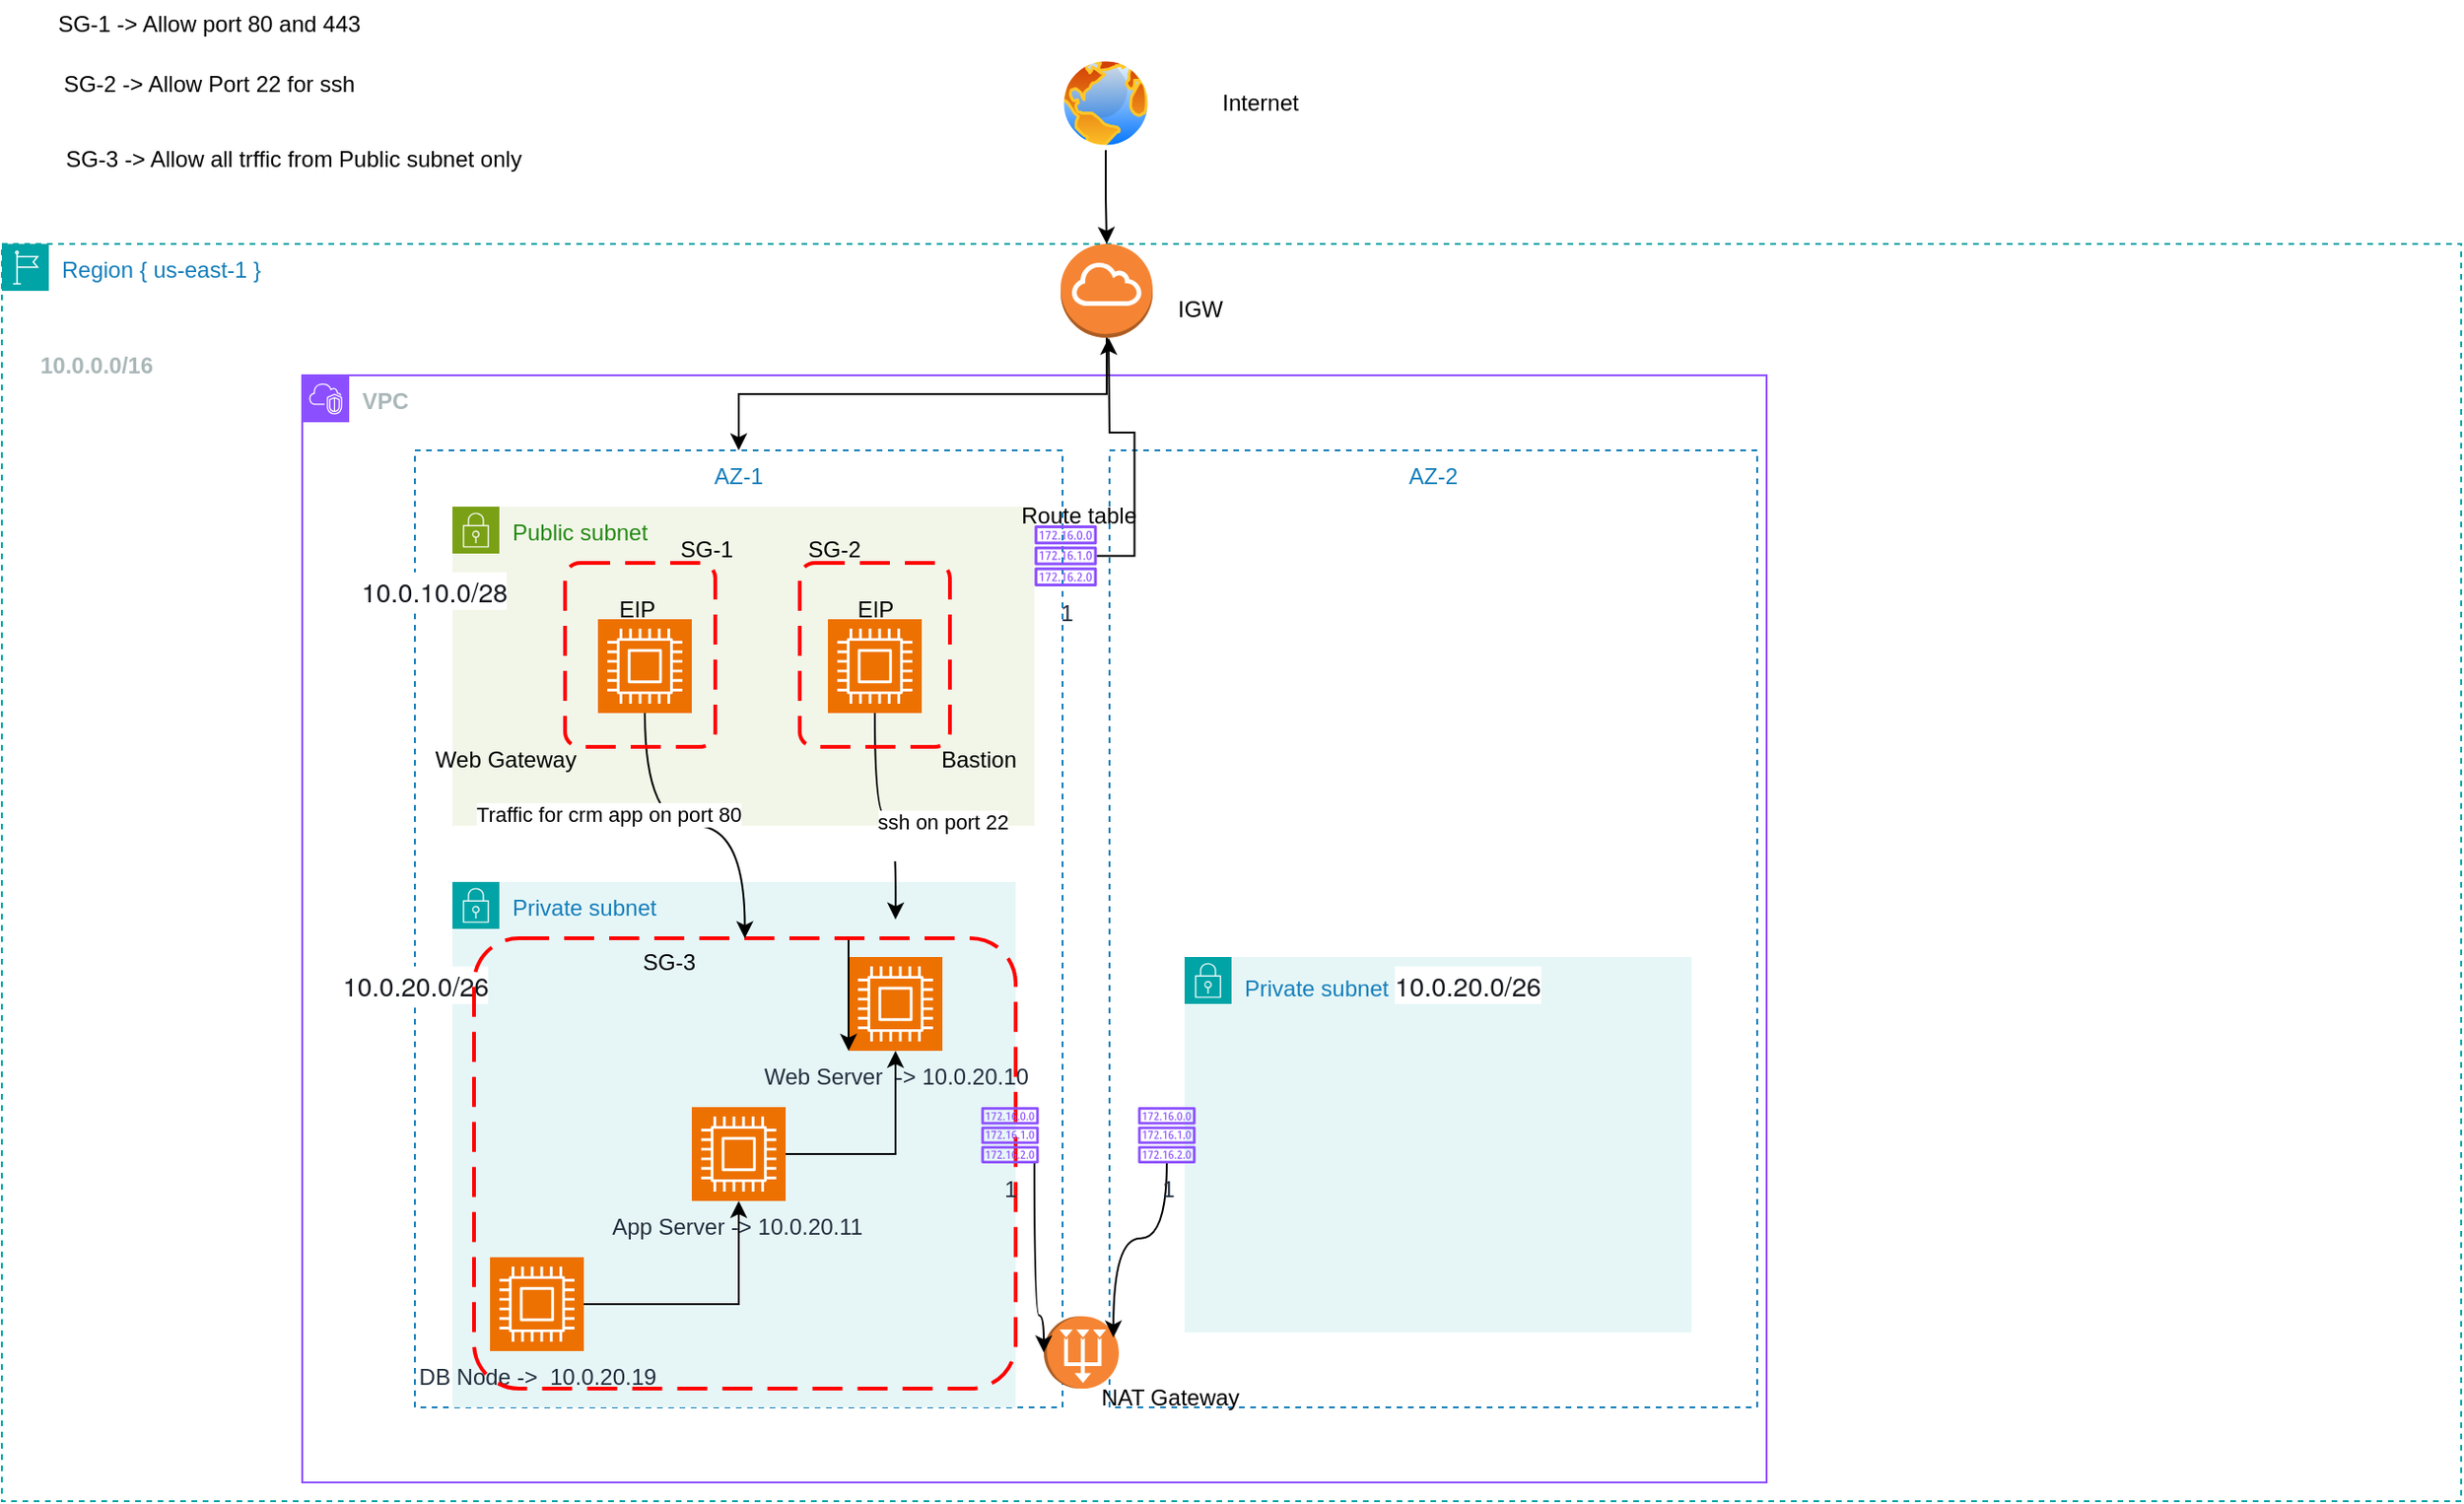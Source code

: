 <mxfile version="24.8.0">
  <diagram name="Page-1" id="Cl1WmJLPFBff25IzJJWr">
    <mxGraphModel dx="2359" dy="826" grid="1" gridSize="10" guides="1" tooltips="1" connect="1" arrows="1" fold="1" page="1" pageScale="1" pageWidth="850" pageHeight="1100" background="none" math="0" shadow="0">
      <root>
        <mxCell id="0" />
        <mxCell id="1" parent="0" />
        <mxCell id="SpBI8ABdYv--0wxfg7AP-1" value="Region { us-east-1 }" style="points=[[0,0],[0.25,0],[0.5,0],[0.75,0],[1,0],[1,0.25],[1,0.5],[1,0.75],[1,1],[0.75,1],[0.5,1],[0.25,1],[0,1],[0,0.75],[0,0.5],[0,0.25]];outlineConnect=0;gradientColor=none;html=1;whiteSpace=wrap;fontSize=12;fontStyle=0;container=1;pointerEvents=0;collapsible=0;recursiveResize=0;shape=mxgraph.aws4.group;grIcon=mxgraph.aws4.group_region;strokeColor=#00A4A6;fillColor=none;verticalAlign=top;align=left;spacingLeft=30;fontColor=#147EBA;dashed=1;" parent="1" vertex="1">
          <mxGeometry x="-450" y="140" width="1310" height="670" as="geometry" />
        </mxCell>
        <mxCell id="zZo7VUDGLUCH1-RVHaSP-5" value="AZ-1" style="fillColor=none;strokeColor=#147EBA;dashed=1;verticalAlign=top;fontStyle=0;fontColor=#147EBA;whiteSpace=wrap;html=1;movable=1;resizable=1;rotatable=1;deletable=1;editable=1;locked=0;connectable=1;" parent="SpBI8ABdYv--0wxfg7AP-1" vertex="1">
          <mxGeometry x="220" y="110" width="345" height="510" as="geometry" />
        </mxCell>
        <mxCell id="zZo7VUDGLUCH1-RVHaSP-1" value="&lt;b&gt;VPC&lt;/b&gt;" style="points=[[0,0],[0.25,0],[0.5,0],[0.75,0],[1,0],[1,0.25],[1,0.5],[1,0.75],[1,1],[0.75,1],[0.5,1],[0.25,1],[0,1],[0,0.75],[0,0.5],[0,0.25]];outlineConnect=0;gradientColor=none;html=1;whiteSpace=wrap;fontSize=12;fontStyle=0;container=0;pointerEvents=0;collapsible=0;recursiveResize=0;shape=mxgraph.aws4.group;grIcon=mxgraph.aws4.group_vpc2;strokeColor=#8C4FFF;fillColor=none;verticalAlign=top;align=left;spacingLeft=30;fontColor=#AAB7B8;dashed=0;" parent="SpBI8ABdYv--0wxfg7AP-1" vertex="1">
          <mxGeometry x="160" y="70" width="780" height="590" as="geometry" />
        </mxCell>
        <mxCell id="zZo7VUDGLUCH1-RVHaSP-3" value="Public subnet&amp;nbsp;" style="points=[[0,0],[0.25,0],[0.5,0],[0.75,0],[1,0],[1,0.25],[1,0.5],[1,0.75],[1,1],[0.75,1],[0.5,1],[0.25,1],[0,1],[0,0.75],[0,0.5],[0,0.25]];outlineConnect=0;gradientColor=none;html=1;whiteSpace=wrap;fontSize=12;fontStyle=0;container=1;pointerEvents=0;collapsible=0;recursiveResize=0;shape=mxgraph.aws4.group;grIcon=mxgraph.aws4.group_security_group;grStroke=0;strokeColor=#7AA116;fillColor=#F2F6E8;verticalAlign=top;align=left;spacingLeft=30;fontColor=#248814;dashed=0;" parent="SpBI8ABdYv--0wxfg7AP-1" vertex="1">
          <mxGeometry x="240" y="140" width="310" height="170" as="geometry" />
        </mxCell>
        <mxCell id="zZo7VUDGLUCH1-RVHaSP-54" value="1" style="sketch=0;outlineConnect=0;fontColor=#232F3E;gradientColor=none;fillColor=#8C4FFF;strokeColor=none;dashed=0;verticalLabelPosition=bottom;verticalAlign=top;align=center;html=1;fontSize=12;fontStyle=0;aspect=fixed;pointerEvents=1;shape=mxgraph.aws4.route_table;" parent="zZo7VUDGLUCH1-RVHaSP-3" vertex="1">
          <mxGeometry x="310" y="10" width="33.37" height="32.51" as="geometry" />
        </mxCell>
        <mxCell id="zZo7VUDGLUCH1-RVHaSP-51" value="Bastion" style="text;html=1;align=center;verticalAlign=middle;resizable=0;points=[];autosize=1;strokeColor=none;fillColor=none;" parent="zZo7VUDGLUCH1-RVHaSP-3" vertex="1">
          <mxGeometry x="250" y="120" width="60" height="30" as="geometry" />
        </mxCell>
        <mxCell id="zZo7VUDGLUCH1-RVHaSP-14" value="AZ-2" style="fillColor=none;strokeColor=#147EBA;dashed=1;verticalAlign=top;fontStyle=0;fontColor=#147EBA;whiteSpace=wrap;html=1;" parent="SpBI8ABdYv--0wxfg7AP-1" vertex="1">
          <mxGeometry x="590" y="110" width="345" height="510" as="geometry" />
        </mxCell>
        <mxCell id="zZo7VUDGLUCH1-RVHaSP-18" value="Private subnet&amp;nbsp;&lt;span style=&quot;color: rgb(22, 25, 31); font-family: &amp;quot;Amazon Ember&amp;quot;, &amp;quot;Helvetica Neue&amp;quot;, Roboto, Arial, sans-serif; font-size: 14px; background-color: rgb(255, 255, 255);&quot;&gt;10.0.20.0/26&lt;/span&gt;" style="points=[[0,0],[0.25,0],[0.5,0],[0.75,0],[1,0],[1,0.25],[1,0.5],[1,0.75],[1,1],[0.75,1],[0.5,1],[0.25,1],[0,1],[0,0.75],[0,0.5],[0,0.25]];outlineConnect=0;gradientColor=none;html=1;whiteSpace=wrap;fontSize=12;fontStyle=0;container=1;pointerEvents=0;collapsible=0;recursiveResize=0;shape=mxgraph.aws4.group;grIcon=mxgraph.aws4.group_security_group;grStroke=0;strokeColor=#00A4A6;fillColor=#E6F6F7;verticalAlign=top;align=left;spacingLeft=30;fontColor=#147EBA;dashed=0;" parent="SpBI8ABdYv--0wxfg7AP-1" vertex="1">
          <mxGeometry x="630" y="380" width="270" height="200" as="geometry" />
        </mxCell>
        <mxCell id="zZo7VUDGLUCH1-RVHaSP-2" value="Private subnet" style="points=[[0,0],[0.25,0],[0.5,0],[0.75,0],[1,0],[1,0.25],[1,0.5],[1,0.75],[1,1],[0.75,1],[0.5,1],[0.25,1],[0,1],[0,0.75],[0,0.5],[0,0.25]];outlineConnect=0;gradientColor=none;html=1;whiteSpace=wrap;fontSize=12;fontStyle=0;container=0;pointerEvents=0;collapsible=0;recursiveResize=0;shape=mxgraph.aws4.group;grIcon=mxgraph.aws4.group_security_group;grStroke=0;strokeColor=#00A4A6;fillColor=#E6F6F7;verticalAlign=top;align=left;spacingLeft=30;fontColor=#147EBA;dashed=0;" parent="SpBI8ABdYv--0wxfg7AP-1" vertex="1">
          <mxGeometry x="240" y="340" width="300" height="280" as="geometry" />
        </mxCell>
        <mxCell id="zZo7VUDGLUCH1-RVHaSP-39" value="" style="edgeStyle=orthogonalEdgeStyle;rounded=0;orthogonalLoop=1;jettySize=auto;html=1;" parent="SpBI8ABdYv--0wxfg7AP-1" source="zZo7VUDGLUCH1-RVHaSP-35" target="zZo7VUDGLUCH1-RVHaSP-38" edge="1">
          <mxGeometry relative="1" as="geometry" />
        </mxCell>
        <mxCell id="zZo7VUDGLUCH1-RVHaSP-35" value="DB Node -&amp;gt;&amp;nbsp; 10.0.20.19" style="sketch=0;points=[[0,0,0],[0.25,0,0],[0.5,0,0],[0.75,0,0],[1,0,0],[0,1,0],[0.25,1,0],[0.5,1,0],[0.75,1,0],[1,1,0],[0,0.25,0],[0,0.5,0],[0,0.75,0],[1,0.25,0],[1,0.5,0],[1,0.75,0]];outlineConnect=0;fontColor=#232F3E;fillColor=#ED7100;strokeColor=#ffffff;dashed=0;verticalLabelPosition=bottom;verticalAlign=top;align=center;html=1;fontSize=12;fontStyle=0;aspect=fixed;shape=mxgraph.aws4.resourceIcon;resIcon=mxgraph.aws4.compute;" parent="SpBI8ABdYv--0wxfg7AP-1" vertex="1">
          <mxGeometry x="260" y="540" width="50" height="50" as="geometry" />
        </mxCell>
        <mxCell id="zZo7VUDGLUCH1-RVHaSP-41" value="" style="edgeStyle=orthogonalEdgeStyle;rounded=0;orthogonalLoop=1;jettySize=auto;html=1;" parent="SpBI8ABdYv--0wxfg7AP-1" source="zZo7VUDGLUCH1-RVHaSP-38" target="zZo7VUDGLUCH1-RVHaSP-40" edge="1">
          <mxGeometry relative="1" as="geometry" />
        </mxCell>
        <mxCell id="zZo7VUDGLUCH1-RVHaSP-38" value="App Server -&amp;gt; 10.0.20.11&amp;nbsp;" style="sketch=0;points=[[0,0,0],[0.25,0,0],[0.5,0,0],[0.75,0,0],[1,0,0],[0,1,0],[0.25,1,0],[0.5,1,0],[0.75,1,0],[1,1,0],[0,0.25,0],[0,0.5,0],[0,0.75,0],[1,0.25,0],[1,0.5,0],[1,0.75,0]];outlineConnect=0;fontColor=#232F3E;fillColor=#ED7100;strokeColor=#ffffff;dashed=0;verticalLabelPosition=bottom;verticalAlign=top;align=center;html=1;fontSize=12;fontStyle=0;aspect=fixed;shape=mxgraph.aws4.resourceIcon;resIcon=mxgraph.aws4.compute;" parent="SpBI8ABdYv--0wxfg7AP-1" vertex="1">
          <mxGeometry x="367.5" y="460" width="50" height="50" as="geometry" />
        </mxCell>
        <mxCell id="zZo7VUDGLUCH1-RVHaSP-40" value="Web Server&amp;nbsp; -&amp;gt; 10.0.20.10" style="sketch=0;points=[[0,0,0],[0.25,0,0],[0.5,0,0],[0.75,0,0],[1,0,0],[0,1,0],[0.25,1,0],[0.5,1,0],[0.75,1,0],[1,1,0],[0,0.25,0],[0,0.5,0],[0,0.75,0],[1,0.25,0],[1,0.5,0],[1,0.75,0]];outlineConnect=0;fontColor=#232F3E;fillColor=#ED7100;strokeColor=#ffffff;dashed=0;verticalLabelPosition=bottom;verticalAlign=top;align=center;html=1;fontSize=12;fontStyle=0;aspect=fixed;shape=mxgraph.aws4.resourceIcon;resIcon=mxgraph.aws4.compute;" parent="SpBI8ABdYv--0wxfg7AP-1" vertex="1">
          <mxGeometry x="451" y="380" width="50" height="50" as="geometry" />
        </mxCell>
        <mxCell id="zZo7VUDGLUCH1-RVHaSP-45" value="&lt;span style=&quot;color: rgb(22, 25, 31); font-family: &amp;quot;Amazon Ember&amp;quot;, &amp;quot;Helvetica Neue&amp;quot;, Roboto, Arial, sans-serif; font-size: 14px; text-align: left; text-wrap: wrap; background-color: rgb(255, 255, 255);&quot;&gt;10.0.10.0/28&lt;/span&gt;" style="text;html=1;align=center;verticalAlign=middle;resizable=0;points=[];autosize=1;strokeColor=none;fillColor=none;" parent="SpBI8ABdYv--0wxfg7AP-1" vertex="1">
          <mxGeometry x="180" y="170" width="100" height="30" as="geometry" />
        </mxCell>
        <mxCell id="zZo7VUDGLUCH1-RVHaSP-46" value="&lt;span style=&quot;color: rgb(22, 25, 31); font-family: &amp;quot;Amazon Ember&amp;quot;, &amp;quot;Helvetica Neue&amp;quot;, Roboto, Arial, sans-serif; font-size: 14px; text-align: left; text-wrap: wrap; background-color: rgb(255, 255, 255);&quot;&gt;10.0.20.0/26&lt;/span&gt;" style="text;html=1;align=center;verticalAlign=middle;resizable=0;points=[];autosize=1;strokeColor=none;fillColor=none;" parent="SpBI8ABdYv--0wxfg7AP-1" vertex="1">
          <mxGeometry x="170" y="380" width="100" height="30" as="geometry" />
        </mxCell>
        <mxCell id="zZo7VUDGLUCH1-RVHaSP-47" value="&lt;b style=&quot;color: rgb(170, 183, 184); text-align: left; text-wrap: wrap;&quot;&gt;10.0.0.0/16&lt;/b&gt;" style="text;html=1;align=center;verticalAlign=middle;resizable=0;points=[];autosize=1;strokeColor=none;fillColor=none;" parent="SpBI8ABdYv--0wxfg7AP-1" vertex="1">
          <mxGeometry x="10" y="50" width="80" height="30" as="geometry" />
        </mxCell>
        <mxCell id="zZo7VUDGLUCH1-RVHaSP-99" style="edgeStyle=orthogonalEdgeStyle;rounded=0;orthogonalLoop=1;jettySize=auto;html=1;" parent="SpBI8ABdYv--0wxfg7AP-1" source="zZo7VUDGLUCH1-RVHaSP-53" target="zZo7VUDGLUCH1-RVHaSP-5" edge="1">
          <mxGeometry relative="1" as="geometry" />
        </mxCell>
        <mxCell id="zZo7VUDGLUCH1-RVHaSP-53" value="" style="outlineConnect=0;dashed=0;verticalLabelPosition=bottom;verticalAlign=top;align=center;html=1;shape=mxgraph.aws3.internet_gateway;fillColor=#F58534;gradientColor=none;" parent="SpBI8ABdYv--0wxfg7AP-1" vertex="1">
          <mxGeometry x="564" width="49" height="50" as="geometry" />
        </mxCell>
        <mxCell id="zZo7VUDGLUCH1-RVHaSP-55" value="" style="edgeStyle=orthogonalEdgeStyle;rounded=0;orthogonalLoop=1;jettySize=auto;html=1;" parent="SpBI8ABdYv--0wxfg7AP-1" source="zZo7VUDGLUCH1-RVHaSP-54" edge="1">
          <mxGeometry relative="1" as="geometry">
            <mxPoint x="589.5" y="50" as="targetPoint" />
          </mxGeometry>
        </mxCell>
        <mxCell id="zZo7VUDGLUCH1-RVHaSP-71" value="" style="edgeStyle=orthogonalEdgeStyle;rounded=0;orthogonalLoop=1;jettySize=auto;html=1;curved=1;" parent="SpBI8ABdYv--0wxfg7AP-1" source="zZo7VUDGLUCH1-RVHaSP-43" edge="1">
          <mxGeometry relative="1" as="geometry">
            <mxPoint x="476" y="360" as="targetPoint" />
          </mxGeometry>
        </mxCell>
        <mxCell id="zZo7VUDGLUCH1-RVHaSP-72" value="ssh on port 22&lt;div&gt;&lt;br&gt;&lt;/div&gt;" style="edgeLabel;html=1;align=center;verticalAlign=middle;resizable=0;points=[];" parent="zZo7VUDGLUCH1-RVHaSP-71" vertex="1" connectable="0">
          <mxGeometry x="0.389" y="-1" relative="1" as="geometry">
            <mxPoint x="25" y="-8" as="offset" />
          </mxGeometry>
        </mxCell>
        <mxCell id="zZo7VUDGLUCH1-RVHaSP-69" style="edgeStyle=orthogonalEdgeStyle;rounded=0;orthogonalLoop=1;jettySize=auto;html=1;" parent="SpBI8ABdYv--0wxfg7AP-1" source="zZo7VUDGLUCH1-RVHaSP-75" target="zZo7VUDGLUCH1-RVHaSP-40" edge="1">
          <mxGeometry relative="1" as="geometry">
            <Array as="points">
              <mxPoint x="410" y="405" />
            </Array>
          </mxGeometry>
        </mxCell>
        <mxCell id="zZo7VUDGLUCH1-RVHaSP-75" value="" style="rounded=1;arcSize=10;dashed=1;strokeColor=#ff0000;fillColor=none;gradientColor=none;dashPattern=8 4;strokeWidth=2;" parent="SpBI8ABdYv--0wxfg7AP-1" vertex="1">
          <mxGeometry x="251.5" y="370" width="288.5" height="240" as="geometry" />
        </mxCell>
        <mxCell id="zZo7VUDGLUCH1-RVHaSP-73" value="Route table&amp;nbsp;" style="text;html=1;align=center;verticalAlign=middle;resizable=0;points=[];autosize=1;strokeColor=none;fillColor=none;" parent="SpBI8ABdYv--0wxfg7AP-1" vertex="1">
          <mxGeometry x="530" y="130" width="90" height="30" as="geometry" />
        </mxCell>
        <mxCell id="zZo7VUDGLUCH1-RVHaSP-76" value="" style="rounded=0;orthogonalLoop=1;jettySize=auto;html=1;edgeStyle=orthogonalEdgeStyle;curved=1;" parent="SpBI8ABdYv--0wxfg7AP-1" source="zZo7VUDGLUCH1-RVHaSP-42" target="zZo7VUDGLUCH1-RVHaSP-75" edge="1">
          <mxGeometry relative="1" as="geometry">
            <mxPoint x="430" y="390" as="sourcePoint" />
            <mxPoint x="471" y="545" as="targetPoint" />
          </mxGeometry>
        </mxCell>
        <mxCell id="zZo7VUDGLUCH1-RVHaSP-77" value="Traffic for crm app on port 80" style="edgeLabel;html=1;align=center;verticalAlign=middle;resizable=0;points=[];" parent="zZo7VUDGLUCH1-RVHaSP-76" vertex="1" connectable="0">
          <mxGeometry x="-0.102" y="-2" relative="1" as="geometry">
            <mxPoint x="-38" y="-8" as="offset" />
          </mxGeometry>
        </mxCell>
        <mxCell id="zZo7VUDGLUCH1-RVHaSP-81" value="" style="rounded=1;arcSize=10;dashed=1;strokeColor=#ff0000;fillColor=none;gradientColor=none;dashPattern=8 4;strokeWidth=2;" parent="SpBI8ABdYv--0wxfg7AP-1" vertex="1">
          <mxGeometry x="300" y="170" width="80" height="98" as="geometry" />
        </mxCell>
        <mxCell id="zZo7VUDGLUCH1-RVHaSP-42" value="" style="sketch=0;points=[[0,0,0],[0.25,0,0],[0.5,0,0],[0.75,0,0],[1,0,0],[0,1,0],[0.25,1,0],[0.5,1,0],[0.75,1,0],[1,1,0],[0,0.25,0],[0,0.5,0],[0,0.75,0],[1,0.25,0],[1,0.5,0],[1,0.75,0]];outlineConnect=0;fontColor=#232F3E;fillColor=#ED7100;strokeColor=#ffffff;dashed=0;verticalLabelPosition=bottom;verticalAlign=top;align=center;html=1;fontSize=12;fontStyle=0;aspect=fixed;shape=mxgraph.aws4.resourceIcon;resIcon=mxgraph.aws4.compute;" parent="SpBI8ABdYv--0wxfg7AP-1" vertex="1">
          <mxGeometry x="317.5" y="200" width="50" height="50" as="geometry" />
        </mxCell>
        <mxCell id="zZo7VUDGLUCH1-RVHaSP-50" value="Web Gateway" style="text;html=1;align=center;verticalAlign=middle;resizable=0;points=[];autosize=1;strokeColor=none;fillColor=none;" parent="SpBI8ABdYv--0wxfg7AP-1" vertex="1">
          <mxGeometry x="217.5" y="260" width="100" height="30" as="geometry" />
        </mxCell>
        <mxCell id="zZo7VUDGLUCH1-RVHaSP-84" value="" style="rounded=1;arcSize=10;dashed=1;strokeColor=#ff0000;fillColor=none;gradientColor=none;dashPattern=8 4;strokeWidth=2;" parent="SpBI8ABdYv--0wxfg7AP-1" vertex="1">
          <mxGeometry x="425" y="170" width="80" height="98" as="geometry" />
        </mxCell>
        <mxCell id="zZo7VUDGLUCH1-RVHaSP-43" value="" style="sketch=0;points=[[0,0,0],[0.25,0,0],[0.5,0,0],[0.75,0,0],[1,0,0],[0,1,0],[0.25,1,0],[0.5,1,0],[0.75,1,0],[1,1,0],[0,0.25,0],[0,0.5,0],[0,0.75,0],[1,0.25,0],[1,0.5,0],[1,0.75,0]];outlineConnect=0;fontColor=#232F3E;fillColor=#ED7100;strokeColor=#ffffff;dashed=0;verticalLabelPosition=bottom;verticalAlign=top;align=center;html=1;fontSize=12;fontStyle=0;aspect=fixed;shape=mxgraph.aws4.resourceIcon;resIcon=mxgraph.aws4.compute;" parent="SpBI8ABdYv--0wxfg7AP-1" vertex="1">
          <mxGeometry x="440" y="200" width="50" height="50" as="geometry" />
        </mxCell>
        <mxCell id="zZo7VUDGLUCH1-RVHaSP-87" value="" style="outlineConnect=0;dashed=0;verticalLabelPosition=bottom;verticalAlign=top;align=center;html=1;shape=mxgraph.aws3.vpc_nat_gateway;fillColor=#F58534;gradientColor=none;direction=south;" parent="SpBI8ABdYv--0wxfg7AP-1" vertex="1">
          <mxGeometry x="555" y="571.5" width="40" height="38.5" as="geometry" />
        </mxCell>
        <mxCell id="zZo7VUDGLUCH1-RVHaSP-89" value="IGW" style="text;html=1;align=center;verticalAlign=middle;resizable=0;points=[];autosize=1;strokeColor=none;fillColor=none;" parent="SpBI8ABdYv--0wxfg7AP-1" vertex="1">
          <mxGeometry x="613" y="20" width="50" height="30" as="geometry" />
        </mxCell>
        <mxCell id="zZo7VUDGLUCH1-RVHaSP-90" value="NAT Gateway" style="text;html=1;align=center;verticalAlign=middle;resizable=0;points=[];autosize=1;strokeColor=none;fillColor=none;" parent="SpBI8ABdYv--0wxfg7AP-1" vertex="1">
          <mxGeometry x="571.82" y="600" width="100" height="30" as="geometry" />
        </mxCell>
        <mxCell id="zZo7VUDGLUCH1-RVHaSP-91" value="SG-1&lt;div&gt;&lt;br&gt;&lt;/div&gt;" style="text;html=1;align=center;verticalAlign=middle;resizable=0;points=[];autosize=1;strokeColor=none;fillColor=none;" parent="SpBI8ABdYv--0wxfg7AP-1" vertex="1">
          <mxGeometry x="350" y="150" width="50" height="40" as="geometry" />
        </mxCell>
        <mxCell id="zZo7VUDGLUCH1-RVHaSP-92" value="SG-2&lt;div&gt;&lt;br&gt;&lt;/div&gt;" style="text;html=1;align=center;verticalAlign=middle;resizable=0;points=[];autosize=1;strokeColor=none;fillColor=none;" parent="SpBI8ABdYv--0wxfg7AP-1" vertex="1">
          <mxGeometry x="417.5" y="150" width="50" height="40" as="geometry" />
        </mxCell>
        <mxCell id="zZo7VUDGLUCH1-RVHaSP-93" value="SG-3&lt;div&gt;&lt;br&gt;&lt;/div&gt;" style="text;html=1;align=center;verticalAlign=middle;resizable=0;points=[];autosize=1;strokeColor=none;fillColor=none;" parent="SpBI8ABdYv--0wxfg7AP-1" vertex="1">
          <mxGeometry x="330" y="370" width="50" height="40" as="geometry" />
        </mxCell>
        <mxCell id="zZo7VUDGLUCH1-RVHaSP-100" value="EIP" style="text;html=1;align=center;verticalAlign=middle;resizable=0;points=[];autosize=1;strokeColor=none;fillColor=none;" parent="SpBI8ABdYv--0wxfg7AP-1" vertex="1">
          <mxGeometry x="317.5" y="180" width="40" height="30" as="geometry" />
        </mxCell>
        <mxCell id="zZo7VUDGLUCH1-RVHaSP-101" value="EIP" style="text;html=1;align=center;verticalAlign=middle;resizable=0;points=[];autosize=1;strokeColor=none;fillColor=none;" parent="SpBI8ABdYv--0wxfg7AP-1" vertex="1">
          <mxGeometry x="445" y="180" width="40" height="30" as="geometry" />
        </mxCell>
        <mxCell id="jepxATSVpTYwFrHi5G15-6" value="" style="edgeStyle=orthogonalEdgeStyle;rounded=0;orthogonalLoop=1;jettySize=auto;html=1;curved=1;entryX=0.5;entryY=1;entryDx=0;entryDy=0;entryPerimeter=0;" edge="1" parent="SpBI8ABdYv--0wxfg7AP-1" source="jepxATSVpTYwFrHi5G15-3" target="zZo7VUDGLUCH1-RVHaSP-87">
          <mxGeometry relative="1" as="geometry">
            <Array as="points">
              <mxPoint x="550" y="571" />
              <mxPoint x="555" y="571" />
            </Array>
          </mxGeometry>
        </mxCell>
        <mxCell id="jepxATSVpTYwFrHi5G15-3" value="1" style="sketch=0;outlineConnect=0;fontColor=#232F3E;gradientColor=none;fillColor=#8C4FFF;strokeColor=none;dashed=0;verticalLabelPosition=bottom;verticalAlign=top;align=center;html=1;fontSize=12;fontStyle=0;aspect=fixed;pointerEvents=1;shape=mxgraph.aws4.route_table;" vertex="1" parent="SpBI8ABdYv--0wxfg7AP-1">
          <mxGeometry x="521.63" y="460" width="30.79" height="30" as="geometry" />
        </mxCell>
        <mxCell id="jepxATSVpTYwFrHi5G15-5" value="" style="edgeStyle=orthogonalEdgeStyle;rounded=0;orthogonalLoop=1;jettySize=auto;html=1;entryX=0.006;entryY=0.927;entryDx=0;entryDy=0;entryPerimeter=0;curved=1;" edge="1" parent="SpBI8ABdYv--0wxfg7AP-1" source="jepxATSVpTYwFrHi5G15-4" target="zZo7VUDGLUCH1-RVHaSP-14">
          <mxGeometry relative="1" as="geometry">
            <Array as="points">
              <mxPoint x="620" y="530" />
              <mxPoint x="592" y="530" />
            </Array>
          </mxGeometry>
        </mxCell>
        <mxCell id="jepxATSVpTYwFrHi5G15-4" value="1" style="sketch=0;outlineConnect=0;fontColor=#232F3E;gradientColor=none;fillColor=#8C4FFF;strokeColor=none;dashed=0;verticalLabelPosition=bottom;verticalAlign=top;align=center;html=1;fontSize=12;fontStyle=0;aspect=fixed;pointerEvents=1;shape=mxgraph.aws4.route_table;" vertex="1" parent="SpBI8ABdYv--0wxfg7AP-1">
          <mxGeometry x="605.14" y="460" width="30.79" height="30" as="geometry" />
        </mxCell>
        <mxCell id="zZo7VUDGLUCH1-RVHaSP-74" value="" style="edgeStyle=orthogonalEdgeStyle;rounded=0;orthogonalLoop=1;jettySize=auto;html=1;" parent="1" source="zZo7VUDGLUCH1-RVHaSP-52" target="zZo7VUDGLUCH1-RVHaSP-53" edge="1">
          <mxGeometry relative="1" as="geometry" />
        </mxCell>
        <mxCell id="zZo7VUDGLUCH1-RVHaSP-52" value="" style="image;aspect=fixed;perimeter=ellipsePerimeter;html=1;align=center;shadow=0;dashed=0;spacingTop=3;image=img/lib/active_directory/internet_globe.svg;" parent="1" vertex="1">
          <mxGeometry x="113" y="40" width="50" height="50" as="geometry" />
        </mxCell>
        <mxCell id="zZo7VUDGLUCH1-RVHaSP-94" value="SG-1 -&amp;gt; Allow port 80 and 443&lt;div&gt;&lt;br&gt;&lt;/div&gt;" style="text;html=1;align=center;verticalAlign=middle;resizable=0;points=[];autosize=1;strokeColor=none;fillColor=none;" parent="1" vertex="1">
          <mxGeometry x="-430" y="10" width="180" height="40" as="geometry" />
        </mxCell>
        <mxCell id="zZo7VUDGLUCH1-RVHaSP-95" value="SG-2 -&amp;gt; Allow Port 22 for ssh" style="text;html=1;align=center;verticalAlign=middle;resizable=0;points=[];autosize=1;strokeColor=none;fillColor=none;" parent="1" vertex="1">
          <mxGeometry x="-430" y="40" width="180" height="30" as="geometry" />
        </mxCell>
        <mxCell id="zZo7VUDGLUCH1-RVHaSP-96" value="SG-3 -&amp;gt; Allow all trffic from Public subnet only" style="text;html=1;align=center;verticalAlign=middle;resizable=0;points=[];autosize=1;strokeColor=none;fillColor=none;" parent="1" vertex="1">
          <mxGeometry x="-430" y="80" width="270" height="30" as="geometry" />
        </mxCell>
        <mxCell id="zZo7VUDGLUCH1-RVHaSP-97" value="Internet" style="text;html=1;align=center;verticalAlign=middle;resizable=0;points=[];autosize=1;strokeColor=none;fillColor=none;" parent="1" vertex="1">
          <mxGeometry x="190" y="50" width="60" height="30" as="geometry" />
        </mxCell>
      </root>
    </mxGraphModel>
  </diagram>
</mxfile>
